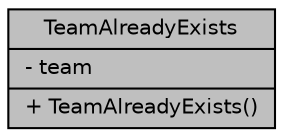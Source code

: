 digraph "TeamAlreadyExists"
{
 // LATEX_PDF_SIZE
  edge [fontname="Helvetica",fontsize="10",labelfontname="Helvetica",labelfontsize="10"];
  node [fontname="Helvetica",fontsize="10",shape=record];
  Node1 [label="{TeamAlreadyExists\n|- team\l|+ TeamAlreadyExists()\l}",height=0.2,width=0.4,color="black", fillcolor="grey75", style="filled", fontcolor="black",tooltip=" "];
}
